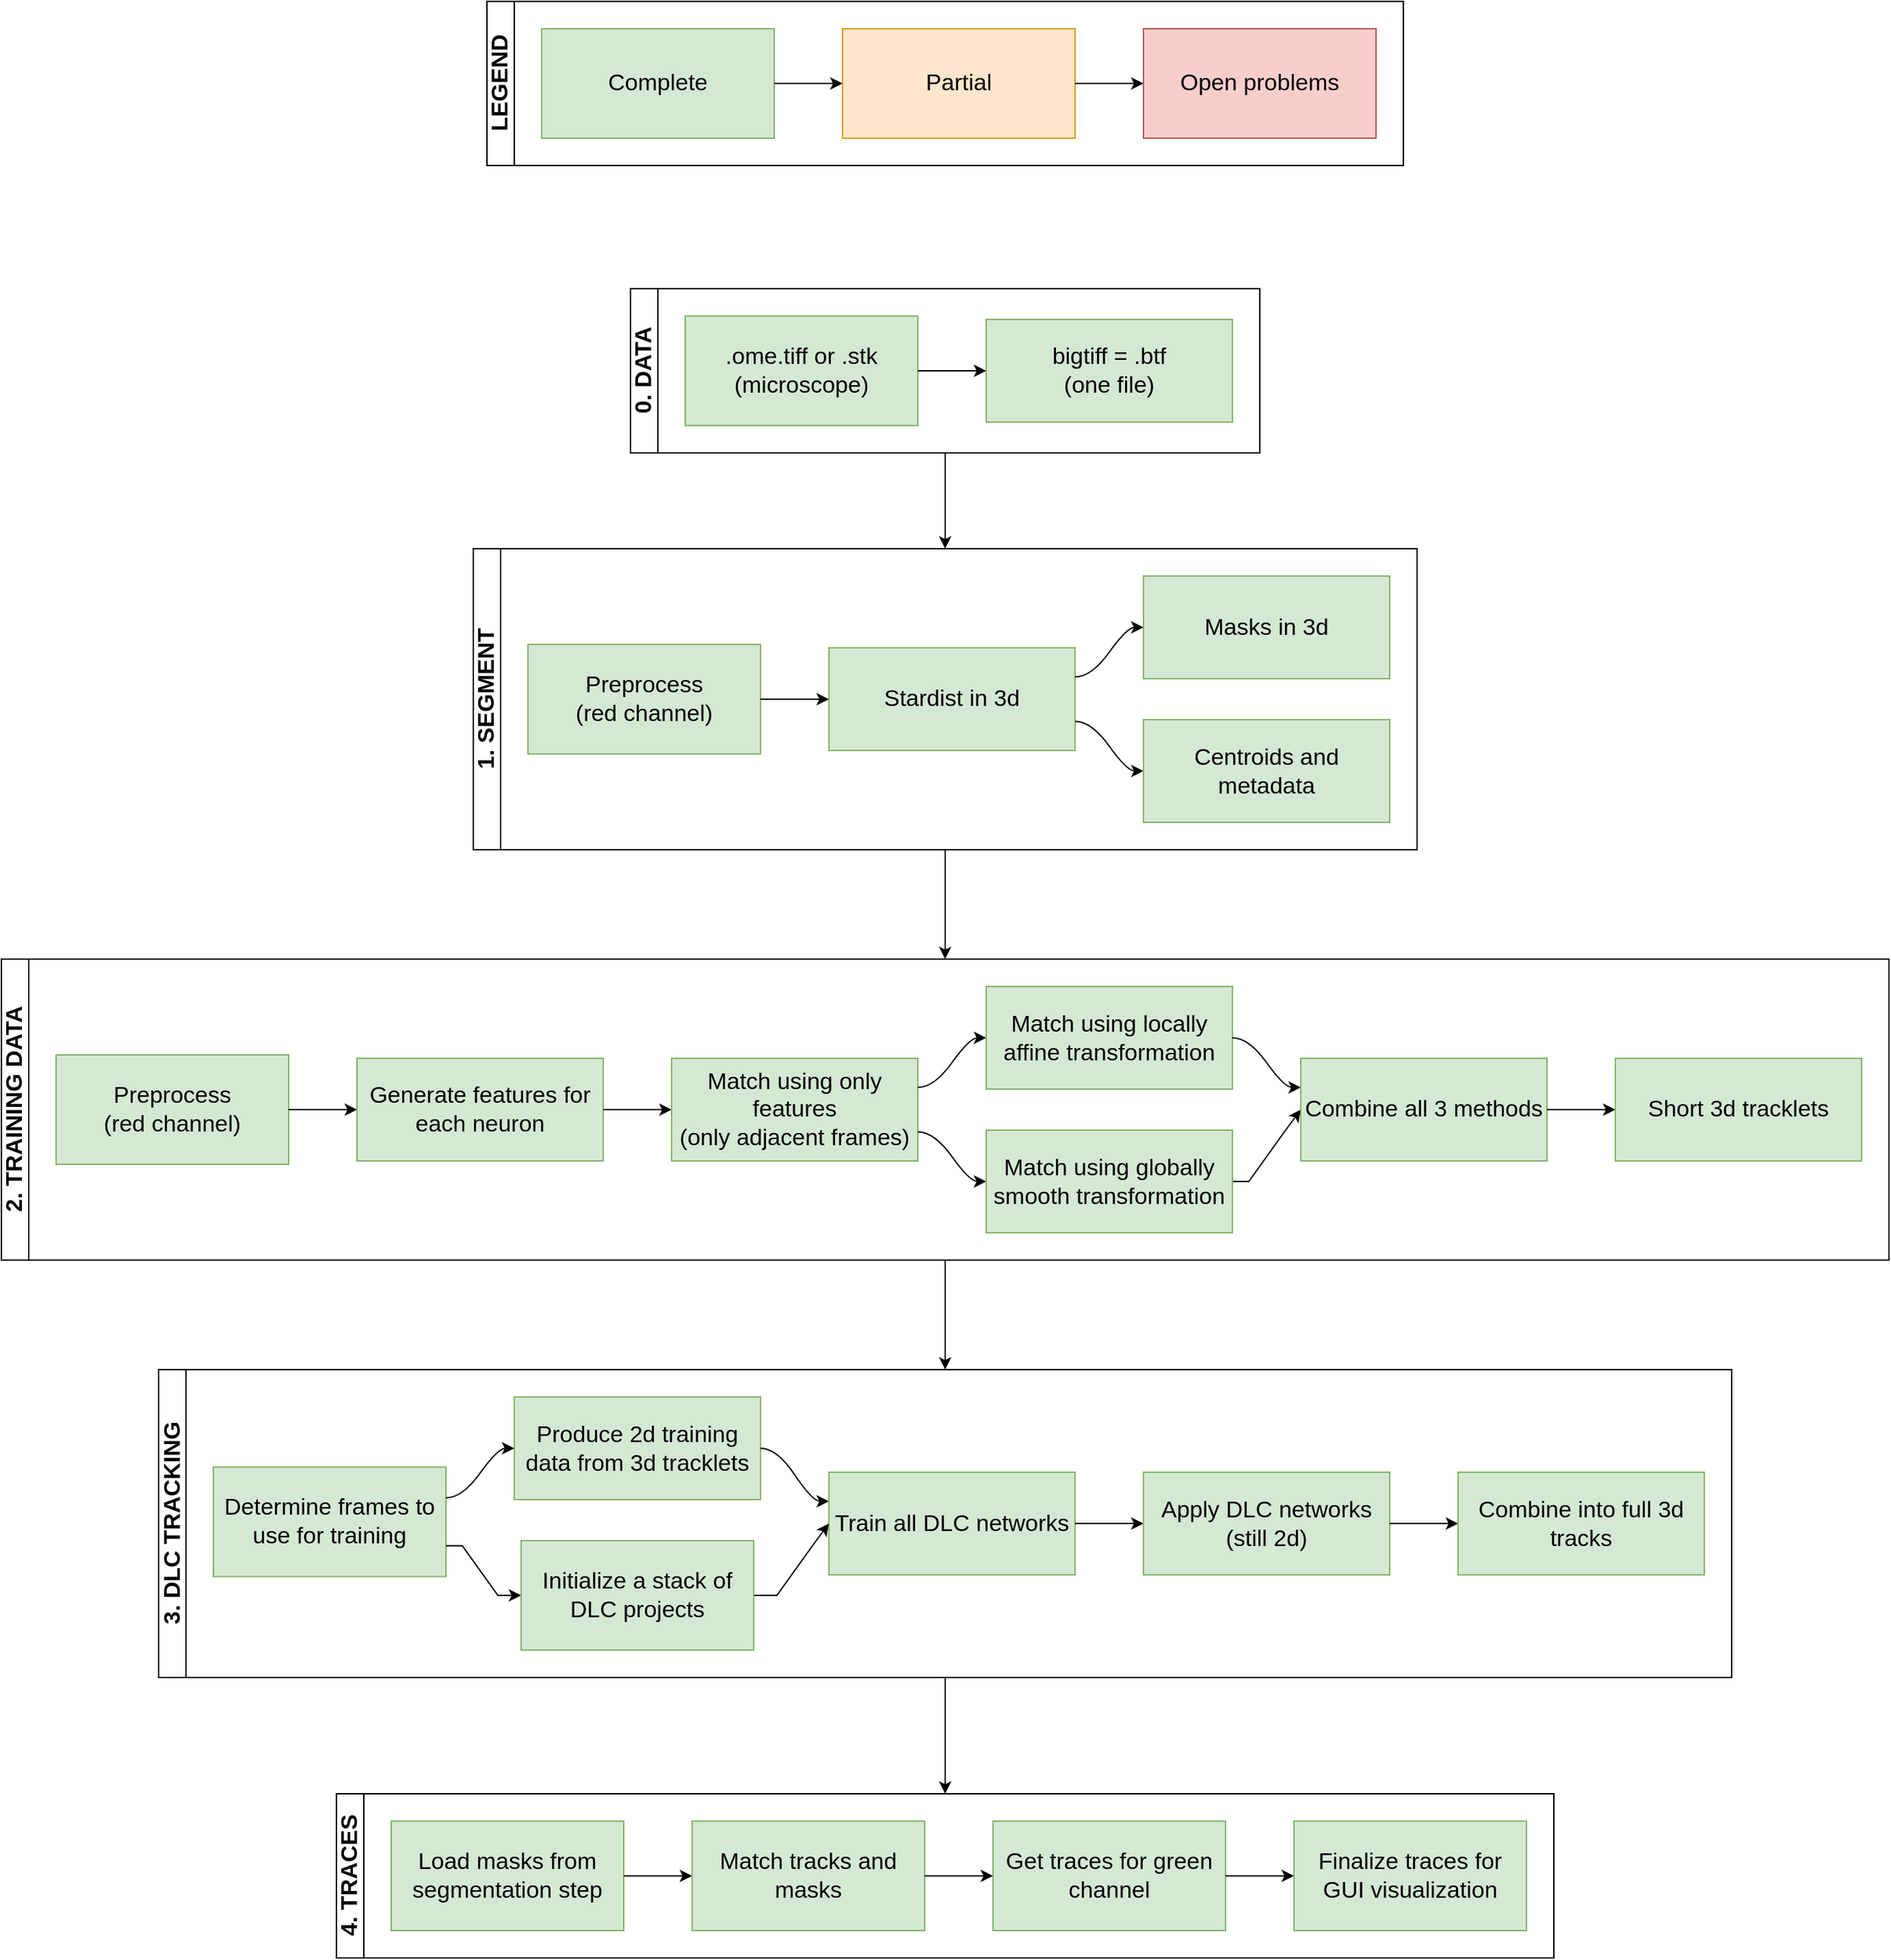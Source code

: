 <mxfile version="14.4.3" type="device"><diagram id="BRWJiIBRTQW4lR0SMhE-" name="Algorithm_flowchart"><mxGraphModel dx="1947" dy="1789" grid="1" gridSize="10" guides="1" tooltips="1" connect="1" arrows="1" fold="1" page="1" pageScale="1" pageWidth="850" pageHeight="1100" math="0" shadow="0"><root><mxCell id="0"/><mxCell id="1" parent="0"/><mxCell id="2cIDVjiJVtvdIAg6JA9K-26" value="" style="edgeStyle=orthogonalEdgeStyle;rounded=0;orthogonalLoop=1;jettySize=auto;html=1;fontSize=17;" parent="1" source="2cIDVjiJVtvdIAg6JA9K-11" target="2cIDVjiJVtvdIAg6JA9K-22" edge="1"><mxGeometry relative="1" as="geometry"/></mxCell><mxCell id="2cIDVjiJVtvdIAg6JA9K-11" value="0. DATA" style="swimlane;html=1;startSize=20;horizontal=0;childLayout=flowLayout;flowOrientation=west;resizable=0;interRankCellSpacing=50;containerType=tree;fontSize=17;" parent="1" vertex="1"><mxGeometry x="195" y="80" width="460" height="120" as="geometry"/></mxCell><mxCell id="2cIDVjiJVtvdIAg6JA9K-12" value=".ome.tiff or .stk&lt;br style=&quot;font-size: 17px;&quot;&gt;(microscope)" style="whiteSpace=wrap;html=1;fontSize=17;fillColor=#d5e8d4;strokeColor=#82b366;" parent="2cIDVjiJVtvdIAg6JA9K-11" vertex="1"><mxGeometry x="40" y="20" width="170" height="80" as="geometry"/></mxCell><mxCell id="2cIDVjiJVtvdIAg6JA9K-13" value="bigtiff = .btf&lt;br style=&quot;font-size: 17px&quot;&gt;(one file)" style="whiteSpace=wrap;html=1;fontSize=17;fillColor=#d5e8d4;strokeColor=#82b366;" parent="2cIDVjiJVtvdIAg6JA9K-11" vertex="1"><mxGeometry x="260" y="22.5" width="180" height="75" as="geometry"/></mxCell><mxCell id="2cIDVjiJVtvdIAg6JA9K-14" value="" style="html=1;curved=1;noEdgeStyle=1;orthogonal=1;fontSize=17;" parent="2cIDVjiJVtvdIAg6JA9K-11" source="2cIDVjiJVtvdIAg6JA9K-12" target="2cIDVjiJVtvdIAg6JA9K-13" edge="1"><mxGeometry relative="1" as="geometry"><Array as="points"><mxPoint x="222" y="60"/><mxPoint x="248" y="60"/></Array></mxGeometry></mxCell><mxCell id="2cIDVjiJVtvdIAg6JA9K-49" value="" style="edgeStyle=orthogonalEdgeStyle;rounded=0;orthogonalLoop=1;jettySize=auto;html=1;fontSize=17;" parent="1" source="2cIDVjiJVtvdIAg6JA9K-22" target="2cIDVjiJVtvdIAg6JA9K-39" edge="1"><mxGeometry relative="1" as="geometry"/></mxCell><mxCell id="2cIDVjiJVtvdIAg6JA9K-22" value="1. SEGMENT" style="swimlane;html=1;startSize=20;horizontal=0;childLayout=flowLayout;flowOrientation=west;resizable=0;interRankCellSpacing=50;containerType=tree;fontSize=17;" parent="1" vertex="1"><mxGeometry x="80" y="270" width="690" height="220" as="geometry"><mxRectangle x="195" y="280" width="40" height="110" as="alternateBounds"/></mxGeometry></mxCell><mxCell id="2cIDVjiJVtvdIAg6JA9K-23" value="Preprocess&lt;br&gt;(red channel)" style="whiteSpace=wrap;html=1;fontSize=17;fillColor=#d5e8d4;strokeColor=#82b366;" parent="2cIDVjiJVtvdIAg6JA9K-22" vertex="1"><mxGeometry x="40" y="70" width="170" height="80" as="geometry"/></mxCell><mxCell id="2cIDVjiJVtvdIAg6JA9K-24" value="Stardist in 3d" style="whiteSpace=wrap;html=1;fontSize=17;fillColor=#d5e8d4;strokeColor=#82b366;" parent="2cIDVjiJVtvdIAg6JA9K-22" vertex="1"><mxGeometry x="260" y="72.5" width="180" height="75" as="geometry"/></mxCell><mxCell id="2cIDVjiJVtvdIAg6JA9K-25" value="" style="html=1;curved=1;noEdgeStyle=1;orthogonal=1;fontSize=17;" parent="2cIDVjiJVtvdIAg6JA9K-22" source="2cIDVjiJVtvdIAg6JA9K-23" target="2cIDVjiJVtvdIAg6JA9K-24" edge="1"><mxGeometry relative="1" as="geometry"><Array as="points"><mxPoint x="222" y="110"/><mxPoint x="248" y="110"/></Array></mxGeometry></mxCell><mxCell id="8orm1OV8A5bBEJ3IHreM-3" value="" style="html=1;curved=1;noEdgeStyle=1;orthogonal=1;fontSize=17;" parent="2cIDVjiJVtvdIAg6JA9K-22" source="2cIDVjiJVtvdIAg6JA9K-24" target="8orm1OV8A5bBEJ3IHreM-4" edge="1"><mxGeometry relative="1" as="geometry"><Array as="points"><mxPoint x="452" y="93.75"/><mxPoint x="478" y="57.5"/></Array><mxPoint x="455" y="470" as="sourcePoint"/></mxGeometry></mxCell><mxCell id="8orm1OV8A5bBEJ3IHreM-4" value="Masks in 3d" style="whiteSpace=wrap;html=1;fontSize=17;fillColor=#d5e8d4;strokeColor=#82b366;" parent="2cIDVjiJVtvdIAg6JA9K-22" vertex="1"><mxGeometry x="490" y="20" width="180" height="75" as="geometry"/></mxCell><mxCell id="8orm1OV8A5bBEJ3IHreM-5" value="" style="html=1;curved=1;noEdgeStyle=1;orthogonal=1;fontSize=17;" parent="2cIDVjiJVtvdIAg6JA9K-22" source="2cIDVjiJVtvdIAg6JA9K-24" target="8orm1OV8A5bBEJ3IHreM-6" edge="1"><mxGeometry relative="1" as="geometry"><Array as="points"><mxPoint x="452" y="126.25"/><mxPoint x="478" y="162.5"/></Array><mxPoint x="415" y="450" as="sourcePoint"/></mxGeometry></mxCell><mxCell id="8orm1OV8A5bBEJ3IHreM-6" value="Centroids and metadata" style="whiteSpace=wrap;html=1;fontSize=17;fillColor=#d5e8d4;strokeColor=#82b366;" parent="2cIDVjiJVtvdIAg6JA9K-22" vertex="1"><mxGeometry x="490" y="125" width="180" height="75" as="geometry"/></mxCell><mxCell id="2cIDVjiJVtvdIAg6JA9K-76" value="" style="edgeStyle=orthogonalEdgeStyle;rounded=0;orthogonalLoop=1;jettySize=auto;html=1;fontSize=17;" parent="1" source="2cIDVjiJVtvdIAg6JA9K-39" target="2cIDVjiJVtvdIAg6JA9K-63" edge="1"><mxGeometry relative="1" as="geometry"/></mxCell><mxCell id="2cIDVjiJVtvdIAg6JA9K-39" value="2. TRAINING DATA" style="swimlane;html=1;startSize=20;horizontal=0;childLayout=flowLayout;flowOrientation=west;resizable=0;interRankCellSpacing=50;containerType=tree;fontSize=17;" parent="1" vertex="1"><mxGeometry x="-265" y="570" width="1380" height="220" as="geometry"><mxRectangle x="195" y="280" width="40" height="110" as="alternateBounds"/></mxGeometry></mxCell><mxCell id="2cIDVjiJVtvdIAg6JA9K-40" value="Preprocess&lt;br&gt;(red channel)" style="whiteSpace=wrap;html=1;fontSize=17;fillColor=#d5e8d4;strokeColor=#82b366;" parent="2cIDVjiJVtvdIAg6JA9K-39" vertex="1"><mxGeometry x="40" y="70" width="170" height="80" as="geometry"/></mxCell><mxCell id="2cIDVjiJVtvdIAg6JA9K-41" value="Generate features for each neuron" style="whiteSpace=wrap;html=1;fontSize=17;fillColor=#d5e8d4;strokeColor=#82b366;" parent="2cIDVjiJVtvdIAg6JA9K-39" vertex="1"><mxGeometry x="260" y="72.5" width="180" height="75" as="geometry"/></mxCell><mxCell id="2cIDVjiJVtvdIAg6JA9K-42" value="" style="html=1;curved=1;noEdgeStyle=1;orthogonal=1;fontSize=17;" parent="2cIDVjiJVtvdIAg6JA9K-39" source="2cIDVjiJVtvdIAg6JA9K-40" target="2cIDVjiJVtvdIAg6JA9K-41" edge="1"><mxGeometry relative="1" as="geometry"><Array as="points"><mxPoint x="222" y="110"/><mxPoint x="248" y="110"/></Array></mxGeometry></mxCell><mxCell id="2cIDVjiJVtvdIAg6JA9K-50" value="" style="html=1;curved=1;noEdgeStyle=1;orthogonal=1;fontSize=17;" parent="2cIDVjiJVtvdIAg6JA9K-39" source="2cIDVjiJVtvdIAg6JA9K-41" target="2cIDVjiJVtvdIAg6JA9K-51" edge="1"><mxGeometry relative="1" as="geometry"><mxPoint x="935" y="1010" as="sourcePoint"/><Array as="points"><mxPoint x="452" y="110"/><mxPoint x="478" y="110"/></Array></mxGeometry></mxCell><mxCell id="2cIDVjiJVtvdIAg6JA9K-51" value="Match using only features&lt;br&gt;(only adjacent frames)" style="whiteSpace=wrap;html=1;fontSize=17;fillColor=#d5e8d4;strokeColor=#82b366;" parent="2cIDVjiJVtvdIAg6JA9K-39" vertex="1"><mxGeometry x="490" y="72.5" width="180" height="75" as="geometry"/></mxCell><mxCell id="2cIDVjiJVtvdIAg6JA9K-56" value="" style="html=1;curved=1;noEdgeStyle=1;orthogonal=1;fontSize=17;" parent="2cIDVjiJVtvdIAg6JA9K-39" source="2cIDVjiJVtvdIAg6JA9K-51" target="2cIDVjiJVtvdIAg6JA9K-57" edge="1"><mxGeometry relative="1" as="geometry"><mxPoint x="965" y="910" as="sourcePoint"/><Array as="points"><mxPoint x="682" y="93.75"/><mxPoint x="708" y="57.5"/></Array></mxGeometry></mxCell><mxCell id="2cIDVjiJVtvdIAg6JA9K-57" value="Match using locally affine transformation" style="whiteSpace=wrap;html=1;fontSize=17;fillColor=#d5e8d4;strokeColor=#82b366;" parent="2cIDVjiJVtvdIAg6JA9K-39" vertex="1"><mxGeometry x="720" y="20" width="180" height="75" as="geometry"/></mxCell><mxCell id="2cIDVjiJVtvdIAg6JA9K-58" value="" style="html=1;curved=1;noEdgeStyle=1;orthogonal=1;fontSize=17;" parent="2cIDVjiJVtvdIAg6JA9K-39" source="2cIDVjiJVtvdIAg6JA9K-51" target="2cIDVjiJVtvdIAg6JA9K-59" edge="1"><mxGeometry relative="1" as="geometry"><mxPoint x="925" y="890" as="sourcePoint"/><Array as="points"><mxPoint x="682" y="126.25"/><mxPoint x="708" y="162.5"/></Array></mxGeometry></mxCell><mxCell id="2cIDVjiJVtvdIAg6JA9K-62" style="edgeStyle=orthogonalEdgeStyle;rounded=0;orthogonalLoop=1;jettySize=auto;html=1;entryX=0;entryY=0.5;entryDx=0;entryDy=0;fontSize=17;noEdgeStyle=1;orthogonal=1;" parent="2cIDVjiJVtvdIAg6JA9K-39" source="2cIDVjiJVtvdIAg6JA9K-59" target="2cIDVjiJVtvdIAg6JA9K-61" edge="1"><mxGeometry relative="1" as="geometry"><Array as="points"><mxPoint x="912" y="162.5"/><mxPoint x="938" y="126.25"/></Array></mxGeometry></mxCell><mxCell id="2cIDVjiJVtvdIAg6JA9K-59" value="Match using globally smooth transformation" style="whiteSpace=wrap;html=1;fontSize=17;fillColor=#d5e8d4;strokeColor=#82b366;" parent="2cIDVjiJVtvdIAg6JA9K-39" vertex="1"><mxGeometry x="720" y="125" width="180" height="75" as="geometry"/></mxCell><mxCell id="2cIDVjiJVtvdIAg6JA9K-60" value="" style="html=1;curved=1;noEdgeStyle=1;orthogonal=1;fontSize=17;" parent="2cIDVjiJVtvdIAg6JA9K-39" source="2cIDVjiJVtvdIAg6JA9K-57" target="2cIDVjiJVtvdIAg6JA9K-61" edge="1"><mxGeometry relative="1" as="geometry"><mxPoint x="1115" y="903.75" as="sourcePoint"/><Array as="points"><mxPoint x="912" y="57.5"/><mxPoint x="938" y="93.75"/></Array></mxGeometry></mxCell><mxCell id="2cIDVjiJVtvdIAg6JA9K-61" value="Combine all 3 methods" style="whiteSpace=wrap;html=1;fontSize=17;fillColor=#d5e8d4;strokeColor=#82b366;" parent="2cIDVjiJVtvdIAg6JA9K-39" vertex="1"><mxGeometry x="950" y="72.5" width="180" height="75" as="geometry"/></mxCell><mxCell id="2cIDVjiJVtvdIAg6JA9K-79" value="" style="html=1;curved=1;noEdgeStyle=1;orthogonal=1;fontSize=17;" parent="2cIDVjiJVtvdIAg6JA9K-39" source="2cIDVjiJVtvdIAg6JA9K-61" target="2cIDVjiJVtvdIAg6JA9K-80" edge="1"><mxGeometry relative="1" as="geometry"><mxPoint x="1110" y="807.5" as="sourcePoint"/><Array as="points"><mxPoint x="1142" y="110"/><mxPoint x="1168" y="110"/></Array></mxGeometry></mxCell><mxCell id="2cIDVjiJVtvdIAg6JA9K-80" value="Short 3d tracklets" style="whiteSpace=wrap;html=1;fontSize=17;fillColor=#d5e8d4;strokeColor=#82b366;" parent="2cIDVjiJVtvdIAg6JA9K-39" vertex="1"><mxGeometry x="1180" y="72.5" width="180" height="75" as="geometry"/></mxCell><mxCell id="2cIDVjiJVtvdIAg6JA9K-101" value="" style="edgeStyle=orthogonalEdgeStyle;rounded=0;orthogonalLoop=1;jettySize=auto;html=1;fontSize=17;" parent="1" source="2cIDVjiJVtvdIAg6JA9K-63" target="2cIDVjiJVtvdIAg6JA9K-88" edge="1"><mxGeometry relative="1" as="geometry"/></mxCell><mxCell id="2cIDVjiJVtvdIAg6JA9K-63" value="3. DLC TRACKING" style="swimlane;html=1;startSize=20;horizontal=0;childLayout=flowLayout;flowOrientation=west;resizable=0;interRankCellSpacing=50;containerType=tree;fontSize=17;" parent="1" vertex="1"><mxGeometry x="-150" y="870" width="1150" height="225" as="geometry"><mxRectangle x="195" y="280" width="40" height="110" as="alternateBounds"/></mxGeometry></mxCell><mxCell id="2cIDVjiJVtvdIAg6JA9K-64" value="Determine frames to use for training" style="whiteSpace=wrap;html=1;fontSize=17;fillColor=#d5e8d4;strokeColor=#82b366;" parent="2cIDVjiJVtvdIAg6JA9K-63" vertex="1"><mxGeometry x="40" y="71.25" width="170" height="80" as="geometry"/></mxCell><mxCell id="2cIDVjiJVtvdIAg6JA9K-65" value="Produce 2d training data from 3d tracklets" style="whiteSpace=wrap;html=1;fontSize=17;fillColor=#d5e8d4;strokeColor=#82b366;" parent="2cIDVjiJVtvdIAg6JA9K-63" vertex="1"><mxGeometry x="260" y="20" width="180" height="75" as="geometry"/></mxCell><mxCell id="2cIDVjiJVtvdIAg6JA9K-66" value="" style="html=1;curved=1;noEdgeStyle=1;orthogonal=1;fontSize=17;" parent="2cIDVjiJVtvdIAg6JA9K-63" source="2cIDVjiJVtvdIAg6JA9K-64" target="2cIDVjiJVtvdIAg6JA9K-65" edge="1"><mxGeometry relative="1" as="geometry"><Array as="points"><mxPoint x="222" y="93.75"/><mxPoint x="248" y="57.5"/></Array></mxGeometry></mxCell><mxCell id="2cIDVjiJVtvdIAg6JA9K-67" value="" style="html=1;curved=1;noEdgeStyle=1;orthogonal=1;fontSize=17;" parent="2cIDVjiJVtvdIAg6JA9K-63" source="2cIDVjiJVtvdIAg6JA9K-65" target="2cIDVjiJVtvdIAg6JA9K-68" edge="1"><mxGeometry relative="1" as="geometry"><mxPoint x="1215" y="1150" as="sourcePoint"/><Array as="points"><mxPoint x="452" y="57.5"/><mxPoint x="478" y="96.25"/></Array></mxGeometry></mxCell><mxCell id="2cIDVjiJVtvdIAg6JA9K-68" value="Train all DLC networks" style="whiteSpace=wrap;html=1;fontSize=17;fillColor=#d5e8d4;strokeColor=#82b366;" parent="2cIDVjiJVtvdIAg6JA9K-63" vertex="1"><mxGeometry x="490" y="75" width="180" height="75" as="geometry"/></mxCell><mxCell id="2cIDVjiJVtvdIAg6JA9K-81" value="" style="edgeStyle=orthogonalEdgeStyle;rounded=0;orthogonalLoop=1;jettySize=auto;html=1;noEdgeStyle=1;orthogonal=1;" parent="2cIDVjiJVtvdIAg6JA9K-63" source="2cIDVjiJVtvdIAg6JA9K-64" target="2cIDVjiJVtvdIAg6JA9K-82" edge="1"><mxGeometry relative="1" as="geometry"><Array as="points"><mxPoint x="222" y="128.75"/><mxPoint x="248" y="165"/></Array></mxGeometry></mxCell><mxCell id="2cIDVjiJVtvdIAg6JA9K-83" style="edgeStyle=orthogonalEdgeStyle;rounded=0;orthogonalLoop=1;jettySize=auto;html=1;entryX=0;entryY=0.5;entryDx=0;entryDy=0;fontSize=17;noEdgeStyle=1;orthogonal=1;" parent="2cIDVjiJVtvdIAg6JA9K-63" source="2cIDVjiJVtvdIAg6JA9K-82" target="2cIDVjiJVtvdIAg6JA9K-68" edge="1"><mxGeometry relative="1" as="geometry"><Array as="points"><mxPoint x="452" y="165"/><mxPoint x="478" y="128.75"/></Array></mxGeometry></mxCell><mxCell id="2cIDVjiJVtvdIAg6JA9K-82" value="Initialize a stack of DLC projects" style="whiteSpace=wrap;html=1;fontSize=17;fillColor=#d5e8d4;strokeColor=#82b366;" parent="2cIDVjiJVtvdIAg6JA9K-63" vertex="1"><mxGeometry x="265" y="125" width="170" height="80" as="geometry"/></mxCell><mxCell id="2cIDVjiJVtvdIAg6JA9K-84" value="" style="html=1;curved=1;noEdgeStyle=1;orthogonal=1;fontSize=17;" parent="2cIDVjiJVtvdIAg6JA9K-63" source="2cIDVjiJVtvdIAg6JA9K-68" target="2cIDVjiJVtvdIAg6JA9K-85" edge="1"><mxGeometry relative="1" as="geometry"><mxPoint x="650" y="1107.5" as="sourcePoint"/><Array as="points"><mxPoint x="682" y="112.5"/><mxPoint x="708" y="112.5"/></Array></mxGeometry></mxCell><mxCell id="2cIDVjiJVtvdIAg6JA9K-85" value="Apply DLC networks (still 2d)" style="whiteSpace=wrap;html=1;fontSize=17;fillColor=#d5e8d4;strokeColor=#82b366;" parent="2cIDVjiJVtvdIAg6JA9K-63" vertex="1"><mxGeometry x="720" y="75" width="180" height="75" as="geometry"/></mxCell><mxCell id="2cIDVjiJVtvdIAg6JA9K-86" value="" style="html=1;curved=1;noEdgeStyle=1;orthogonal=1;fontSize=17;" parent="2cIDVjiJVtvdIAg6JA9K-63" source="2cIDVjiJVtvdIAg6JA9K-85" target="2cIDVjiJVtvdIAg6JA9K-87" edge="1"><mxGeometry relative="1" as="geometry"><mxPoint x="840" y="1142.5" as="sourcePoint"/><Array as="points"><mxPoint x="912" y="112.5"/><mxPoint x="938" y="112.5"/></Array></mxGeometry></mxCell><mxCell id="2cIDVjiJVtvdIAg6JA9K-87" value="Combine into full 3d tracks" style="whiteSpace=wrap;html=1;fontSize=17;fillColor=#d5e8d4;strokeColor=#82b366;" parent="2cIDVjiJVtvdIAg6JA9K-63" vertex="1"><mxGeometry x="950" y="75" width="180" height="75" as="geometry"/></mxCell><mxCell id="2cIDVjiJVtvdIAg6JA9K-88" value="4. TRACES" style="swimlane;html=1;startSize=20;horizontal=0;childLayout=flowLayout;flowOrientation=west;resizable=0;interRankCellSpacing=50;containerType=tree;fontSize=17;" parent="1" vertex="1"><mxGeometry x="-20" y="1180" width="890" height="120" as="geometry"><mxRectangle x="195" y="280" width="40" height="110" as="alternateBounds"/></mxGeometry></mxCell><mxCell id="2cIDVjiJVtvdIAg6JA9K-89" value="Load masks from segmentation step" style="whiteSpace=wrap;html=1;fontSize=17;fillColor=#d5e8d4;strokeColor=#82b366;" parent="2cIDVjiJVtvdIAg6JA9K-88" vertex="1"><mxGeometry x="40" y="20" width="170" height="80" as="geometry"/></mxCell><mxCell id="2cIDVjiJVtvdIAg6JA9K-102" value="" style="edgeStyle=orthogonalEdgeStyle;rounded=0;orthogonalLoop=1;jettySize=auto;html=1;noEdgeStyle=1;orthogonal=1;" parent="2cIDVjiJVtvdIAg6JA9K-88" source="2cIDVjiJVtvdIAg6JA9K-89" target="2cIDVjiJVtvdIAg6JA9K-103" edge="1"><mxGeometry relative="1" as="geometry"><Array as="points"><mxPoint x="222" y="60"/><mxPoint x="248" y="60"/></Array></mxGeometry></mxCell><mxCell id="2cIDVjiJVtvdIAg6JA9K-103" value="Match tracks and masks" style="whiteSpace=wrap;html=1;fontSize=17;fillColor=#d5e8d4;strokeColor=#82b366;" parent="2cIDVjiJVtvdIAg6JA9K-88" vertex="1"><mxGeometry x="260" y="20" width="170" height="80" as="geometry"/></mxCell><mxCell id="2cIDVjiJVtvdIAg6JA9K-104" value="" style="edgeStyle=orthogonalEdgeStyle;rounded=0;orthogonalLoop=1;jettySize=auto;html=1;noEdgeStyle=1;orthogonal=1;" parent="2cIDVjiJVtvdIAg6JA9K-88" source="2cIDVjiJVtvdIAg6JA9K-103" target="2cIDVjiJVtvdIAg6JA9K-105" edge="1"><mxGeometry relative="1" as="geometry"><mxPoint x="420" y="1415" as="sourcePoint"/><Array as="points"><mxPoint x="442" y="60"/><mxPoint x="468" y="60"/></Array></mxGeometry></mxCell><mxCell id="2cIDVjiJVtvdIAg6JA9K-105" value="Get traces for green channel" style="whiteSpace=wrap;html=1;fontSize=17;fillColor=#d5e8d4;strokeColor=#82b366;" parent="2cIDVjiJVtvdIAg6JA9K-88" vertex="1"><mxGeometry x="480" y="20" width="170" height="80" as="geometry"/></mxCell><mxCell id="sbVfPzUZ977QYIf0W8xE-10" value="" style="edgeStyle=orthogonalEdgeStyle;rounded=0;orthogonalLoop=1;jettySize=auto;html=1;noEdgeStyle=1;orthogonal=1;" parent="2cIDVjiJVtvdIAg6JA9K-88" source="2cIDVjiJVtvdIAg6JA9K-105" target="sbVfPzUZ977QYIf0W8xE-11" edge="1"><mxGeometry relative="1" as="geometry"><mxPoint x="800" y="1375" as="sourcePoint"/><Array as="points"><mxPoint x="662" y="60"/><mxPoint x="688" y="60"/></Array></mxGeometry></mxCell><mxCell id="sbVfPzUZ977QYIf0W8xE-11" value="Finalize traces for GUI visualization" style="whiteSpace=wrap;html=1;fontSize=17;fillColor=#d5e8d4;strokeColor=#82b366;" parent="2cIDVjiJVtvdIAg6JA9K-88" vertex="1"><mxGeometry x="700" y="20" width="170" height="80" as="geometry"/></mxCell><mxCell id="8orm1OV8A5bBEJ3IHreM-10" value="LEGEND" style="swimlane;html=1;startSize=20;horizontal=0;childLayout=flowLayout;flowOrientation=west;resizable=0;interRankCellSpacing=50;containerType=tree;fontSize=17;" parent="1" vertex="1"><mxGeometry x="90" y="-130" width="670" height="120" as="geometry"/></mxCell><mxCell id="8orm1OV8A5bBEJ3IHreM-11" value="Complete" style="whiteSpace=wrap;html=1;fontSize=17;fillColor=#d5e8d4;strokeColor=#82b366;" parent="8orm1OV8A5bBEJ3IHreM-10" vertex="1"><mxGeometry x="40" y="20" width="170" height="80" as="geometry"/></mxCell><mxCell id="8orm1OV8A5bBEJ3IHreM-16" value="" style="edgeStyle=orthogonalEdgeStyle;rounded=0;orthogonalLoop=1;jettySize=auto;html=1;noEdgeStyle=1;orthogonal=1;" parent="8orm1OV8A5bBEJ3IHreM-10" source="8orm1OV8A5bBEJ3IHreM-11" target="8orm1OV8A5bBEJ3IHreM-17" edge="1"><mxGeometry relative="1" as="geometry"><Array as="points"><mxPoint x="222" y="60"/><mxPoint x="248" y="60"/></Array></mxGeometry></mxCell><mxCell id="8orm1OV8A5bBEJ3IHreM-17" value="Partial" style="whiteSpace=wrap;html=1;fontSize=17;fillColor=#ffe6cc;strokeColor=#d79b00;" parent="8orm1OV8A5bBEJ3IHreM-10" vertex="1"><mxGeometry x="260" y="20" width="170" height="80" as="geometry"/></mxCell><mxCell id="8orm1OV8A5bBEJ3IHreM-18" value="" style="edgeStyle=orthogonalEdgeStyle;rounded=0;orthogonalLoop=1;jettySize=auto;html=1;noEdgeStyle=1;orthogonal=1;" parent="8orm1OV8A5bBEJ3IHreM-10" source="8orm1OV8A5bBEJ3IHreM-17" target="8orm1OV8A5bBEJ3IHreM-19" edge="1"><mxGeometry relative="1" as="geometry"><mxPoint x="130" y="270" as="sourcePoint"/><Array as="points"><mxPoint x="442" y="60"/><mxPoint x="468" y="60"/></Array></mxGeometry></mxCell><mxCell id="8orm1OV8A5bBEJ3IHreM-19" value="Open problems" style="whiteSpace=wrap;html=1;fontSize=17;fillColor=#f8cecc;strokeColor=#b85450;" parent="8orm1OV8A5bBEJ3IHreM-10" vertex="1"><mxGeometry x="480" y="20" width="170" height="80" as="geometry"/></mxCell></root></mxGraphModel></diagram></mxfile>